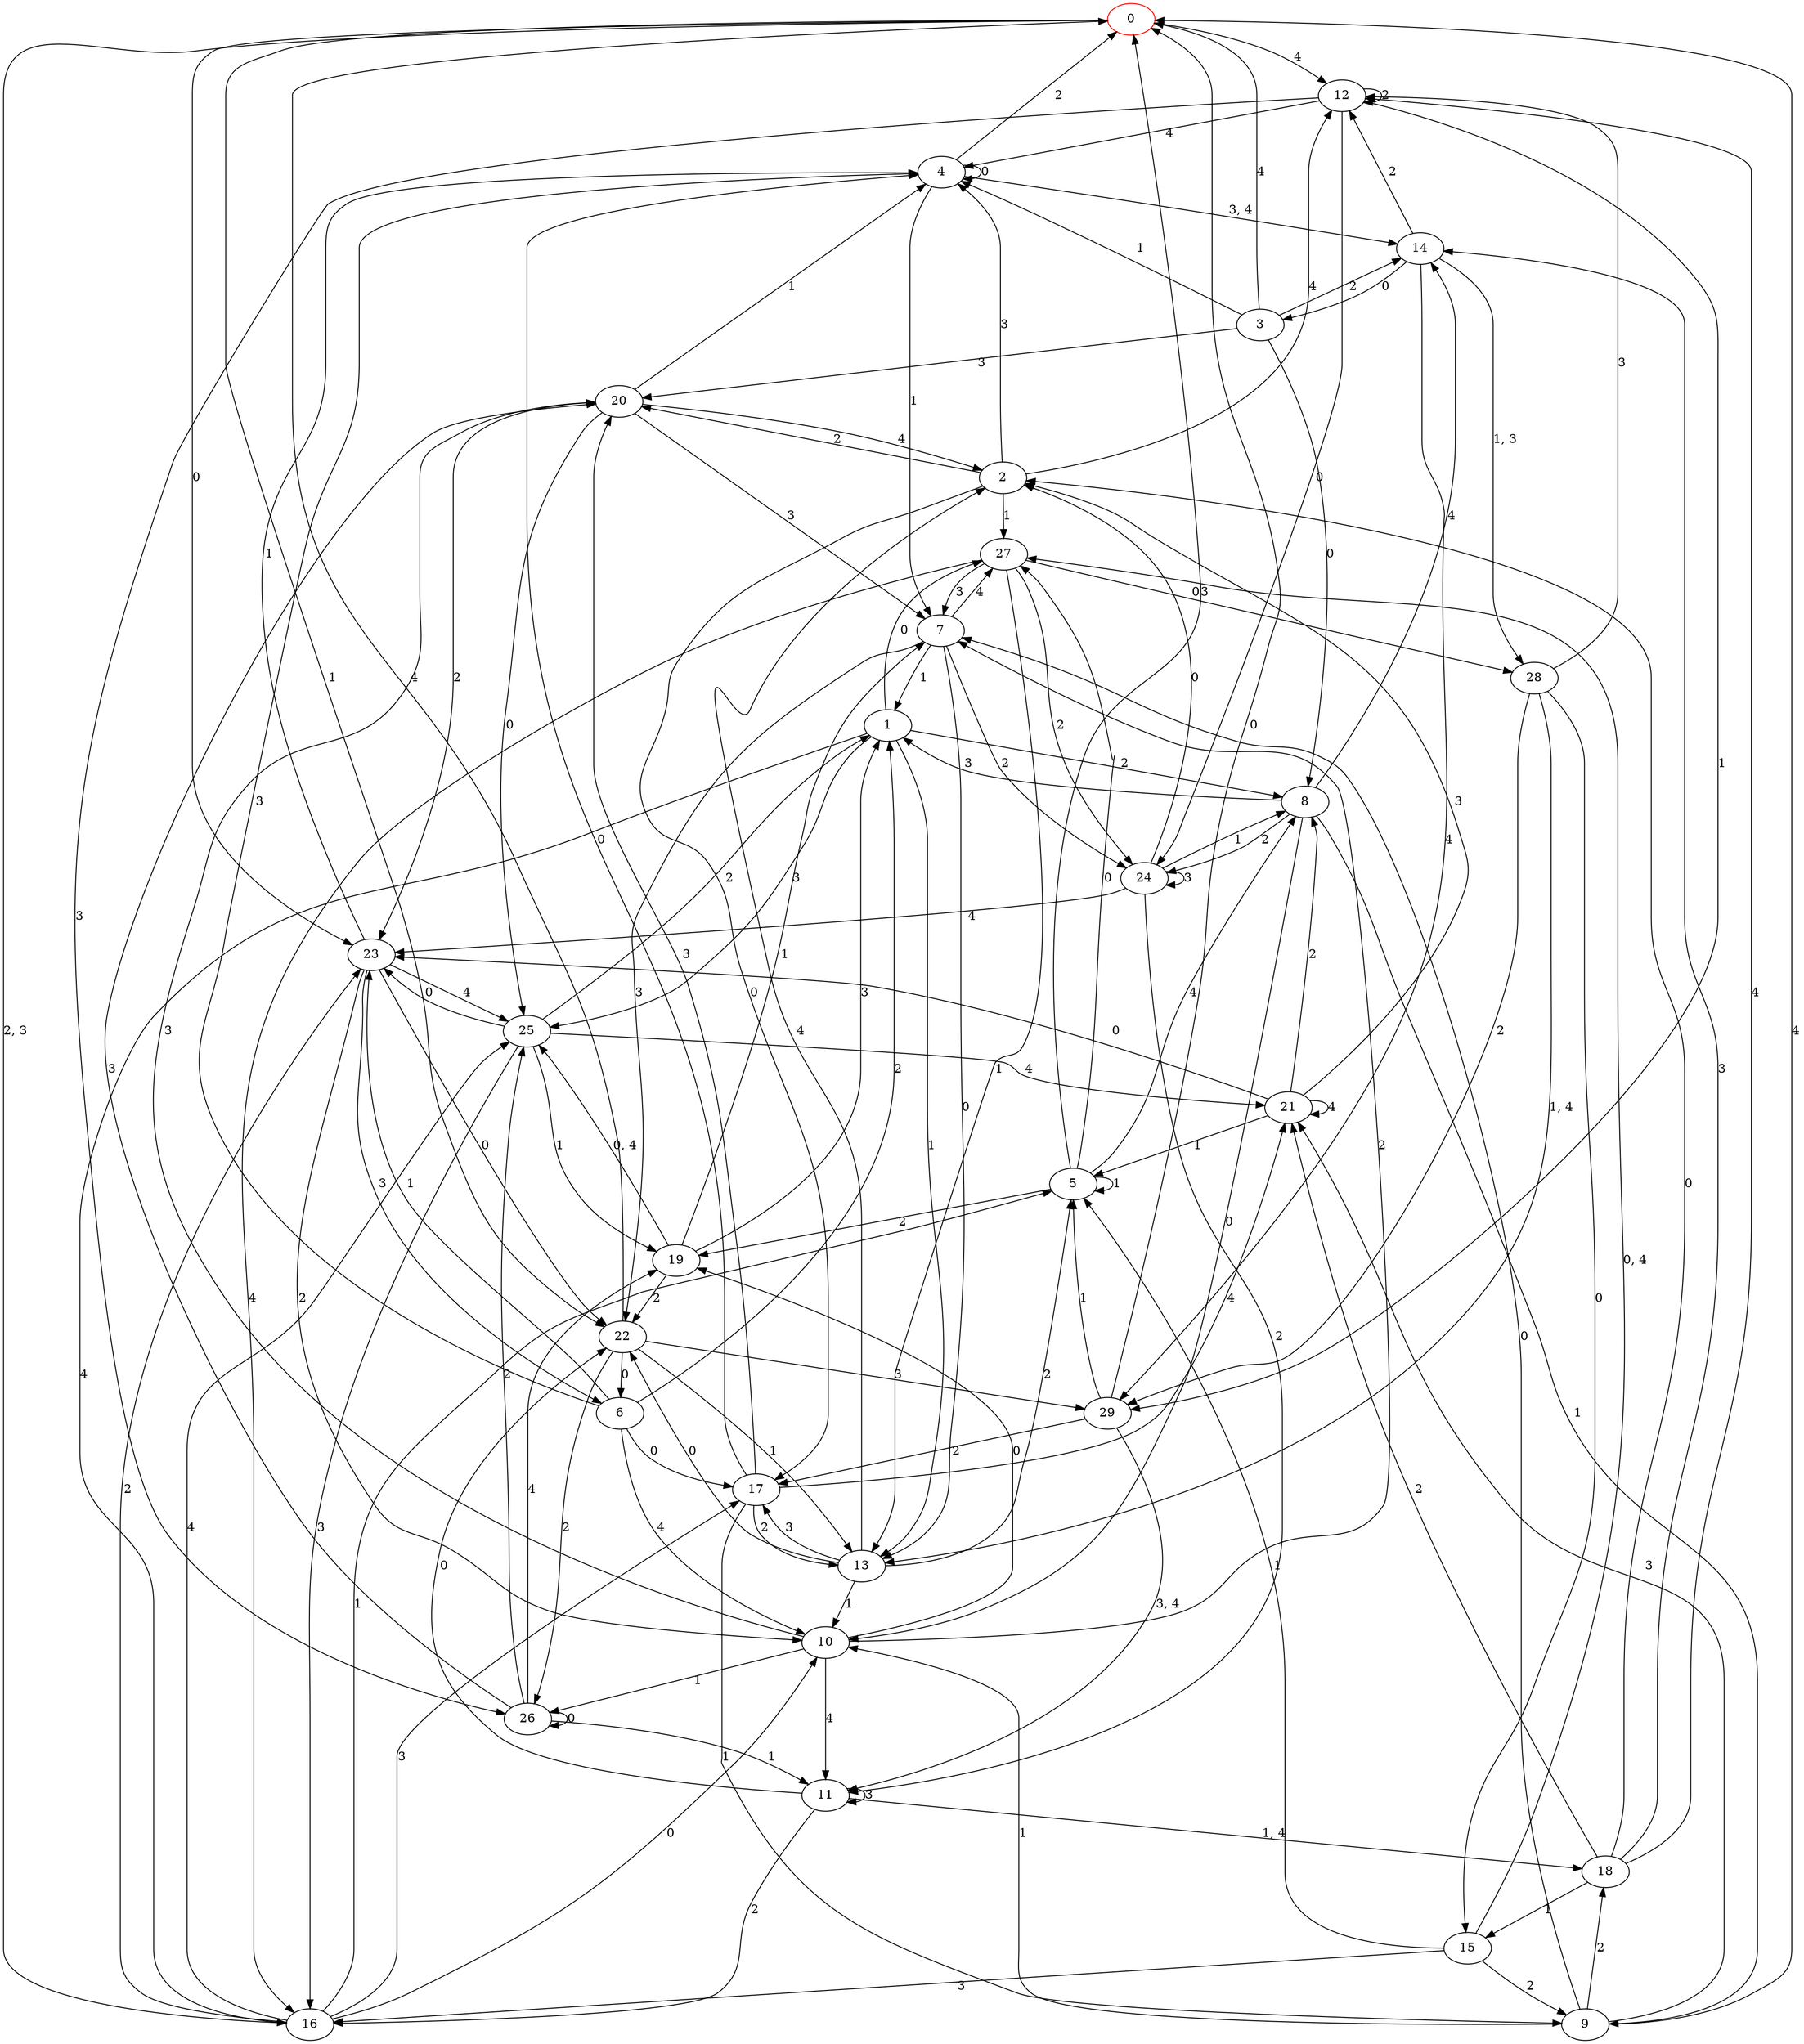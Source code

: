 digraph g {
0 [label= "0"] [color="red"];
1 [label= "1"];
2 [label= "2"];
3 [label= "3"];
4 [label= "4"];
5 [label= "5"];
6 [label= "6"];
7 [label= "7"];
8 [label= "8"];
9 [label= "9"];
10 [label= "10"];
11 [label= "11"];
12 [label= "12"];
13 [label= "13"];
14 [label= "14"];
15 [label= "15"];
16 [label= "16"];
17 [label= "17"];
18 [label= "18"];
19 [label= "19"];
20 [label= "20"];
21 [label= "21"];
22 [label= "22"];
23 [label= "23"];
24 [label= "24"];
25 [label= "25"];
26 [label= "26"];
27 [label= "27"];
28 [label= "28"];
29 [label= "29"];
0 -> 23[label= "0"];
0 -> 22[label= "1"];
0 -> 12[label= "4"];
1 -> 27[label= "0"];
1 -> 13[label= "1"];
1 -> 8[label= "2"];
1 -> 25[label= "3"];
1 -> 16[label= "4"];
2 -> 17[label= "0"];
2 -> 27[label= "1"];
2 -> 20[label= "2"];
2 -> 4[label= "3"];
2 -> 12[label= "4"];
3 -> 8[label= "0"];
3 -> 4[label= "1"];
3 -> 14[label= "2"];
3 -> 20[label= "3"];
3 -> 0[label= "4"];
4 -> 4[label= "0"];
4 -> 7[label= "1"];
4 -> 0[label= "2"];
5 -> 27[label= "0"];
5 -> 5[label= "1"];
5 -> 19[label= "2"];
5 -> 0[label= "3"];
5 -> 8[label= "4"];
6 -> 17[label= "0"];
6 -> 23[label= "1"];
6 -> 1[label= "2"];
6 -> 4[label= "3"];
6 -> 10[label= "4"];
7 -> 13[label= "0"];
7 -> 1[label= "1"];
7 -> 24[label= "2"];
7 -> 22[label= "3"];
7 -> 27[label= "4"];
8 -> 10[label= "0"];
8 -> 9[label= "1"];
8 -> 24[label= "2"];
8 -> 1[label= "3"];
8 -> 14[label= "4"];
9 -> 7[label= "0"];
9 -> 10[label= "1"];
9 -> 18[label= "2"];
9 -> 21[label= "3"];
9 -> 0[label= "4"];
10 -> 19[label= "0"];
10 -> 26[label= "1"];
10 -> 7[label= "2"];
10 -> 20[label= "3"];
10 -> 11[label= "4"];
11 -> 22[label= "0"];
11 -> 16[label= "2"];
11 -> 11[label= "3"];
12 -> 24[label= "0"];
12 -> 29[label= "1"];
12 -> 12[label= "2"];
12 -> 26[label= "3"];
12 -> 4[label= "4"];
13 -> 22[label= "0"];
13 -> 10[label= "1"];
13 -> 5[label= "2"];
13 -> 17[label= "3"];
13 -> 2[label= "4"];
14 -> 3[label= "0"];
14 -> 12[label= "2"];
14 -> 29[label= "4"];
15 -> 5[label= "1"];
15 -> 9[label= "2"];
15 -> 16[label= "3"];
16 -> 10[label= "0"];
16 -> 5[label= "1"];
16 -> 23[label= "2"];
16 -> 17[label= "3"];
16 -> 25[label= "4"];
17 -> 4[label= "0"];
17 -> 9[label= "1"];
17 -> 13[label= "2"];
17 -> 20[label= "3"];
17 -> 21[label= "4"];
18 -> 2[label= "0"];
18 -> 15[label= "1"];
18 -> 21[label= "2"];
18 -> 14[label= "3"];
18 -> 12[label= "4"];
19 -> 7[label= "1"];
19 -> 22[label= "2"];
19 -> 1[label= "3"];
20 -> 25[label= "0"];
20 -> 4[label= "1"];
20 -> 23[label= "2"];
20 -> 7[label= "3"];
20 -> 2[label= "4"];
21 -> 23[label= "0"];
21 -> 5[label= "1"];
21 -> 8[label= "2"];
21 -> 2[label= "3"];
21 -> 21[label= "4"];
22 -> 6[label= "0"];
22 -> 13[label= "1"];
22 -> 26[label= "2"];
22 -> 29[label= "3"];
22 -> 0[label= "4"];
23 -> 22[label= "0"];
23 -> 4[label= "1"];
23 -> 10[label= "2"];
23 -> 6[label= "3"];
23 -> 25[label= "4"];
24 -> 2[label= "0"];
24 -> 8[label= "1"];
24 -> 11[label= "2"];
24 -> 24[label= "3"];
24 -> 23[label= "4"];
25 -> 23[label= "0"];
25 -> 19[label= "1"];
25 -> 1[label= "2"];
25 -> 16[label= "3"];
25 -> 21[label= "4"];
26 -> 26[label= "0"];
26 -> 11[label= "1"];
26 -> 25[label= "2"];
26 -> 20[label= "3"];
26 -> 19[label= "4"];
27 -> 28[label= "0"];
27 -> 13[label= "1"];
27 -> 24[label= "2"];
27 -> 7[label= "3"];
27 -> 16[label= "4"];
28 -> 15[label= "0"];
28 -> 29[label= "2"];
28 -> 12[label= "3"];
29 -> 0[label= "0"];
29 -> 5[label= "1"];
29 -> 17[label= "2"];
0 -> 16[label= "2, 3"];
4 -> 14[label= "3, 4"];
11 -> 18[label= "1, 4"];
14 -> 28[label= "1, 3"];
15 -> 27[label= "0, 4"];
19 -> 25[label= "0, 4"];
28 -> 13[label= "1, 4"];
29 -> 11[label= "3, 4"];
}
